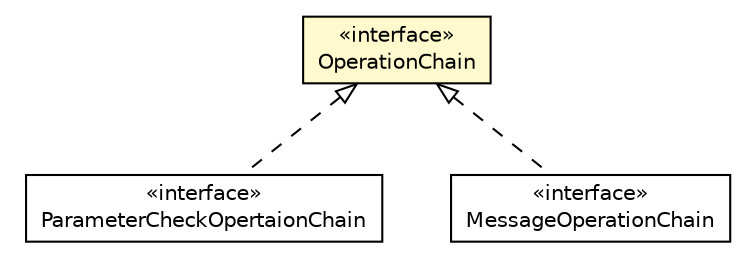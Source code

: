 #!/usr/local/bin/dot
#
# Class diagram 
# Generated by UMLGraph version R5_6-24-gf6e263 (http://www.umlgraph.org/)
#

digraph G {
	edge [fontname="Helvetica",fontsize=10,labelfontname="Helvetica",labelfontsize=10];
	node [fontname="Helvetica",fontsize=10,shape=plaintext];
	nodesep=0.25;
	ranksep=0.5;
	// org.universAAL.ri.gateway.operations.ParameterCheckOpertaionChain
	c6269371 [label=<<table title="org.universAAL.ri.gateway.operations.ParameterCheckOpertaionChain" border="0" cellborder="1" cellspacing="0" cellpadding="2" port="p" href="./ParameterCheckOpertaionChain.html">
		<tr><td><table border="0" cellspacing="0" cellpadding="1">
<tr><td align="center" balign="center"> &#171;interface&#187; </td></tr>
<tr><td align="center" balign="center"> ParameterCheckOpertaionChain </td></tr>
		</table></td></tr>
		</table>>, URL="./ParameterCheckOpertaionChain.html", fontname="Helvetica", fontcolor="black", fontsize=10.0];
	// org.universAAL.ri.gateway.operations.MessageOperationChain
	c6269375 [label=<<table title="org.universAAL.ri.gateway.operations.MessageOperationChain" border="0" cellborder="1" cellspacing="0" cellpadding="2" port="p" href="./MessageOperationChain.html">
		<tr><td><table border="0" cellspacing="0" cellpadding="1">
<tr><td align="center" balign="center"> &#171;interface&#187; </td></tr>
<tr><td align="center" balign="center"> MessageOperationChain </td></tr>
		</table></td></tr>
		</table>>, URL="./MessageOperationChain.html", fontname="Helvetica", fontcolor="black", fontsize=10.0];
	// org.universAAL.ri.gateway.operations.OperationChain
	c6269376 [label=<<table title="org.universAAL.ri.gateway.operations.OperationChain" border="0" cellborder="1" cellspacing="0" cellpadding="2" port="p" bgcolor="lemonChiffon" href="./OperationChain.html">
		<tr><td><table border="0" cellspacing="0" cellpadding="1">
<tr><td align="center" balign="center"> &#171;interface&#187; </td></tr>
<tr><td align="center" balign="center"> OperationChain </td></tr>
		</table></td></tr>
		</table>>, URL="./OperationChain.html", fontname="Helvetica", fontcolor="black", fontsize=10.0];
	//org.universAAL.ri.gateway.operations.ParameterCheckOpertaionChain implements org.universAAL.ri.gateway.operations.OperationChain
	c6269376:p -> c6269371:p [dir=back,arrowtail=empty,style=dashed];
	//org.universAAL.ri.gateway.operations.MessageOperationChain implements org.universAAL.ri.gateway.operations.OperationChain
	c6269376:p -> c6269375:p [dir=back,arrowtail=empty,style=dashed];
}

